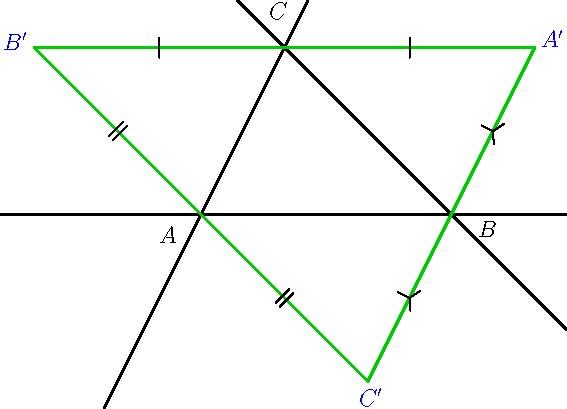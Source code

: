 import geometry;
size(10cm,0);

// currentcoordsys=cartesiansystem((2,1),i=(1,0.5),j=(-0.25,0.75));
// show(currentcoordsys);

triangle t=triangle((-1,0), (2,0), (0,2));

drawline(t, linewidth(bp));
/*<asyxml><view file="modules/geometry.asy" type="void" signature="label(picture,Label,Label,Label,triangle,real,real,pen,filltype)"/></asyxml>*/
label(t, alignFactor=4);

/*<asyxml><view file="modules/geometry.asy" type="triangle" signature="anticomplementary(triangle)"/></asyxml>*/
triangle at=anticomplementary(t);
draw(at, bp+0.8green);
label("$A'$", "$B'$", "$C'$", at, blue);

draw(segment(at.AB), bp+0.8green, StickIntervalMarker(2,1));
draw(segment(at.BC), bp+0.8green, StickIntervalMarker(2,2));
draw(segment(at.CA), bp+0.8green, CrossIntervalMarker(2,3));
